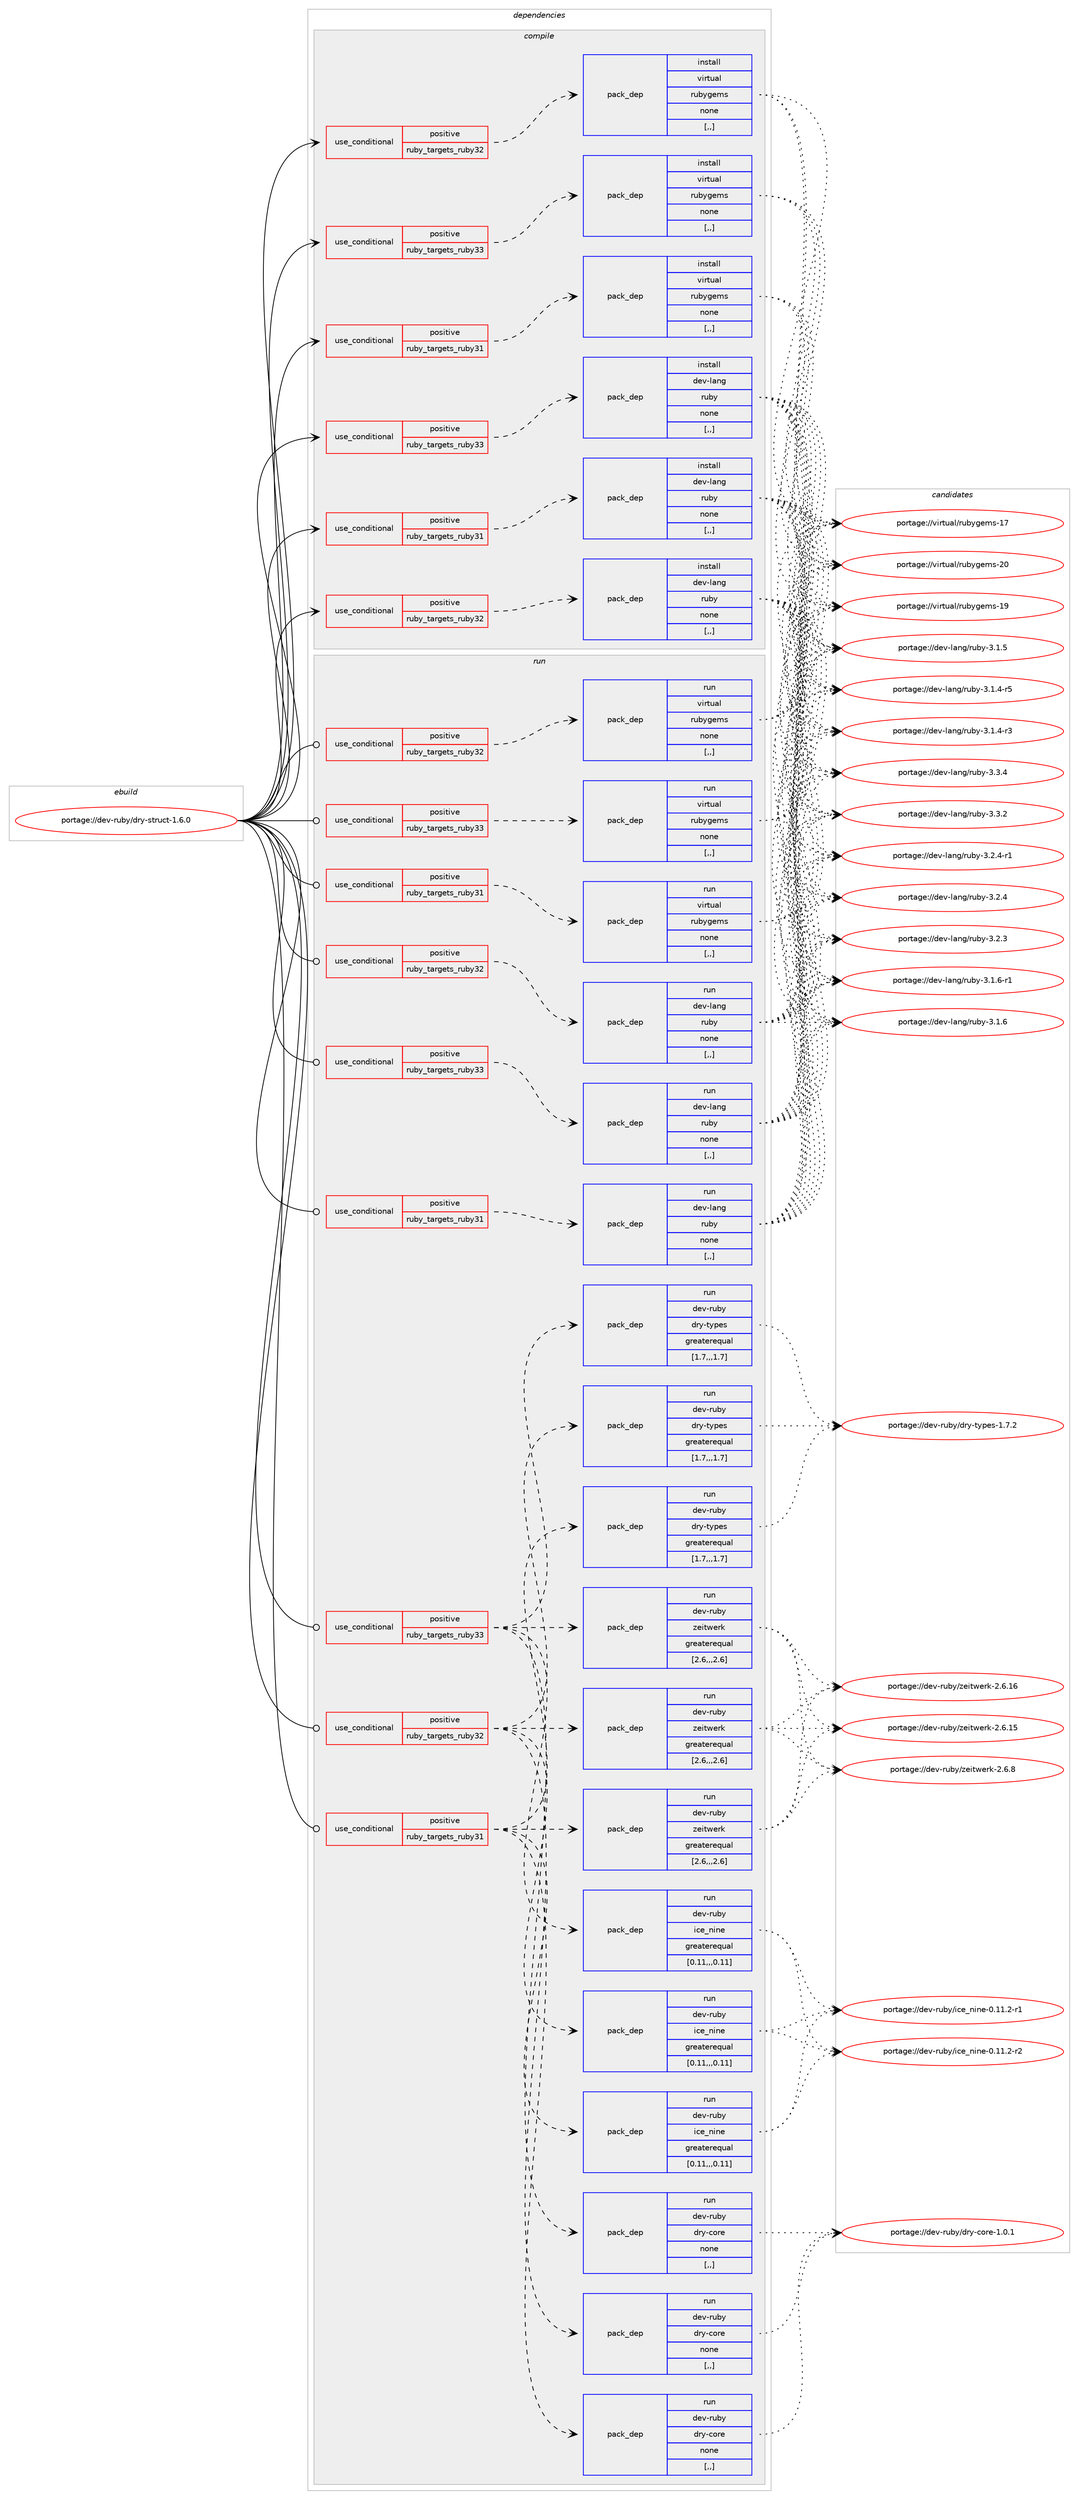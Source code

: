 digraph prolog {

# *************
# Graph options
# *************

newrank=true;
concentrate=true;
compound=true;
graph [rankdir=LR,fontname=Helvetica,fontsize=10,ranksep=1.5];#, ranksep=2.5, nodesep=0.2];
edge  [arrowhead=vee];
node  [fontname=Helvetica,fontsize=10];

# **********
# The ebuild
# **********

subgraph cluster_leftcol {
color=gray;
label=<<i>ebuild</i>>;
id [label="portage://dev-ruby/dry-struct-1.6.0", color=red, width=4, href="../dev-ruby/dry-struct-1.6.0.svg"];
}

# ****************
# The dependencies
# ****************

subgraph cluster_midcol {
color=gray;
label=<<i>dependencies</i>>;
subgraph cluster_compile {
fillcolor="#eeeeee";
style=filled;
label=<<i>compile</i>>;
subgraph cond47237 {
dependency182742 [label=<<TABLE BORDER="0" CELLBORDER="1" CELLSPACING="0" CELLPADDING="4"><TR><TD ROWSPAN="3" CELLPADDING="10">use_conditional</TD></TR><TR><TD>positive</TD></TR><TR><TD>ruby_targets_ruby31</TD></TR></TABLE>>, shape=none, color=red];
subgraph pack134204 {
dependency182743 [label=<<TABLE BORDER="0" CELLBORDER="1" CELLSPACING="0" CELLPADDING="4" WIDTH="220"><TR><TD ROWSPAN="6" CELLPADDING="30">pack_dep</TD></TR><TR><TD WIDTH="110">install</TD></TR><TR><TD>dev-lang</TD></TR><TR><TD>ruby</TD></TR><TR><TD>none</TD></TR><TR><TD>[,,]</TD></TR></TABLE>>, shape=none, color=blue];
}
dependency182742:e -> dependency182743:w [weight=20,style="dashed",arrowhead="vee"];
}
id:e -> dependency182742:w [weight=20,style="solid",arrowhead="vee"];
subgraph cond47238 {
dependency182744 [label=<<TABLE BORDER="0" CELLBORDER="1" CELLSPACING="0" CELLPADDING="4"><TR><TD ROWSPAN="3" CELLPADDING="10">use_conditional</TD></TR><TR><TD>positive</TD></TR><TR><TD>ruby_targets_ruby31</TD></TR></TABLE>>, shape=none, color=red];
subgraph pack134205 {
dependency182745 [label=<<TABLE BORDER="0" CELLBORDER="1" CELLSPACING="0" CELLPADDING="4" WIDTH="220"><TR><TD ROWSPAN="6" CELLPADDING="30">pack_dep</TD></TR><TR><TD WIDTH="110">install</TD></TR><TR><TD>virtual</TD></TR><TR><TD>rubygems</TD></TR><TR><TD>none</TD></TR><TR><TD>[,,]</TD></TR></TABLE>>, shape=none, color=blue];
}
dependency182744:e -> dependency182745:w [weight=20,style="dashed",arrowhead="vee"];
}
id:e -> dependency182744:w [weight=20,style="solid",arrowhead="vee"];
subgraph cond47239 {
dependency182746 [label=<<TABLE BORDER="0" CELLBORDER="1" CELLSPACING="0" CELLPADDING="4"><TR><TD ROWSPAN="3" CELLPADDING="10">use_conditional</TD></TR><TR><TD>positive</TD></TR><TR><TD>ruby_targets_ruby32</TD></TR></TABLE>>, shape=none, color=red];
subgraph pack134206 {
dependency182747 [label=<<TABLE BORDER="0" CELLBORDER="1" CELLSPACING="0" CELLPADDING="4" WIDTH="220"><TR><TD ROWSPAN="6" CELLPADDING="30">pack_dep</TD></TR><TR><TD WIDTH="110">install</TD></TR><TR><TD>dev-lang</TD></TR><TR><TD>ruby</TD></TR><TR><TD>none</TD></TR><TR><TD>[,,]</TD></TR></TABLE>>, shape=none, color=blue];
}
dependency182746:e -> dependency182747:w [weight=20,style="dashed",arrowhead="vee"];
}
id:e -> dependency182746:w [weight=20,style="solid",arrowhead="vee"];
subgraph cond47240 {
dependency182748 [label=<<TABLE BORDER="0" CELLBORDER="1" CELLSPACING="0" CELLPADDING="4"><TR><TD ROWSPAN="3" CELLPADDING="10">use_conditional</TD></TR><TR><TD>positive</TD></TR><TR><TD>ruby_targets_ruby32</TD></TR></TABLE>>, shape=none, color=red];
subgraph pack134207 {
dependency182749 [label=<<TABLE BORDER="0" CELLBORDER="1" CELLSPACING="0" CELLPADDING="4" WIDTH="220"><TR><TD ROWSPAN="6" CELLPADDING="30">pack_dep</TD></TR><TR><TD WIDTH="110">install</TD></TR><TR><TD>virtual</TD></TR><TR><TD>rubygems</TD></TR><TR><TD>none</TD></TR><TR><TD>[,,]</TD></TR></TABLE>>, shape=none, color=blue];
}
dependency182748:e -> dependency182749:w [weight=20,style="dashed",arrowhead="vee"];
}
id:e -> dependency182748:w [weight=20,style="solid",arrowhead="vee"];
subgraph cond47241 {
dependency182750 [label=<<TABLE BORDER="0" CELLBORDER="1" CELLSPACING="0" CELLPADDING="4"><TR><TD ROWSPAN="3" CELLPADDING="10">use_conditional</TD></TR><TR><TD>positive</TD></TR><TR><TD>ruby_targets_ruby33</TD></TR></TABLE>>, shape=none, color=red];
subgraph pack134208 {
dependency182751 [label=<<TABLE BORDER="0" CELLBORDER="1" CELLSPACING="0" CELLPADDING="4" WIDTH="220"><TR><TD ROWSPAN="6" CELLPADDING="30">pack_dep</TD></TR><TR><TD WIDTH="110">install</TD></TR><TR><TD>dev-lang</TD></TR><TR><TD>ruby</TD></TR><TR><TD>none</TD></TR><TR><TD>[,,]</TD></TR></TABLE>>, shape=none, color=blue];
}
dependency182750:e -> dependency182751:w [weight=20,style="dashed",arrowhead="vee"];
}
id:e -> dependency182750:w [weight=20,style="solid",arrowhead="vee"];
subgraph cond47242 {
dependency182752 [label=<<TABLE BORDER="0" CELLBORDER="1" CELLSPACING="0" CELLPADDING="4"><TR><TD ROWSPAN="3" CELLPADDING="10">use_conditional</TD></TR><TR><TD>positive</TD></TR><TR><TD>ruby_targets_ruby33</TD></TR></TABLE>>, shape=none, color=red];
subgraph pack134209 {
dependency182753 [label=<<TABLE BORDER="0" CELLBORDER="1" CELLSPACING="0" CELLPADDING="4" WIDTH="220"><TR><TD ROWSPAN="6" CELLPADDING="30">pack_dep</TD></TR><TR><TD WIDTH="110">install</TD></TR><TR><TD>virtual</TD></TR><TR><TD>rubygems</TD></TR><TR><TD>none</TD></TR><TR><TD>[,,]</TD></TR></TABLE>>, shape=none, color=blue];
}
dependency182752:e -> dependency182753:w [weight=20,style="dashed",arrowhead="vee"];
}
id:e -> dependency182752:w [weight=20,style="solid",arrowhead="vee"];
}
subgraph cluster_compileandrun {
fillcolor="#eeeeee";
style=filled;
label=<<i>compile and run</i>>;
}
subgraph cluster_run {
fillcolor="#eeeeee";
style=filled;
label=<<i>run</i>>;
subgraph cond47243 {
dependency182754 [label=<<TABLE BORDER="0" CELLBORDER="1" CELLSPACING="0" CELLPADDING="4"><TR><TD ROWSPAN="3" CELLPADDING="10">use_conditional</TD></TR><TR><TD>positive</TD></TR><TR><TD>ruby_targets_ruby31</TD></TR></TABLE>>, shape=none, color=red];
subgraph pack134210 {
dependency182755 [label=<<TABLE BORDER="0" CELLBORDER="1" CELLSPACING="0" CELLPADDING="4" WIDTH="220"><TR><TD ROWSPAN="6" CELLPADDING="30">pack_dep</TD></TR><TR><TD WIDTH="110">run</TD></TR><TR><TD>dev-lang</TD></TR><TR><TD>ruby</TD></TR><TR><TD>none</TD></TR><TR><TD>[,,]</TD></TR></TABLE>>, shape=none, color=blue];
}
dependency182754:e -> dependency182755:w [weight=20,style="dashed",arrowhead="vee"];
}
id:e -> dependency182754:w [weight=20,style="solid",arrowhead="odot"];
subgraph cond47244 {
dependency182756 [label=<<TABLE BORDER="0" CELLBORDER="1" CELLSPACING="0" CELLPADDING="4"><TR><TD ROWSPAN="3" CELLPADDING="10">use_conditional</TD></TR><TR><TD>positive</TD></TR><TR><TD>ruby_targets_ruby31</TD></TR></TABLE>>, shape=none, color=red];
subgraph pack134211 {
dependency182757 [label=<<TABLE BORDER="0" CELLBORDER="1" CELLSPACING="0" CELLPADDING="4" WIDTH="220"><TR><TD ROWSPAN="6" CELLPADDING="30">pack_dep</TD></TR><TR><TD WIDTH="110">run</TD></TR><TR><TD>dev-ruby</TD></TR><TR><TD>dry-core</TD></TR><TR><TD>none</TD></TR><TR><TD>[,,]</TD></TR></TABLE>>, shape=none, color=blue];
}
dependency182756:e -> dependency182757:w [weight=20,style="dashed",arrowhead="vee"];
subgraph pack134212 {
dependency182758 [label=<<TABLE BORDER="0" CELLBORDER="1" CELLSPACING="0" CELLPADDING="4" WIDTH="220"><TR><TD ROWSPAN="6" CELLPADDING="30">pack_dep</TD></TR><TR><TD WIDTH="110">run</TD></TR><TR><TD>dev-ruby</TD></TR><TR><TD>dry-types</TD></TR><TR><TD>greaterequal</TD></TR><TR><TD>[1.7,,,1.7]</TD></TR></TABLE>>, shape=none, color=blue];
}
dependency182756:e -> dependency182758:w [weight=20,style="dashed",arrowhead="vee"];
subgraph pack134213 {
dependency182759 [label=<<TABLE BORDER="0" CELLBORDER="1" CELLSPACING="0" CELLPADDING="4" WIDTH="220"><TR><TD ROWSPAN="6" CELLPADDING="30">pack_dep</TD></TR><TR><TD WIDTH="110">run</TD></TR><TR><TD>dev-ruby</TD></TR><TR><TD>ice_nine</TD></TR><TR><TD>greaterequal</TD></TR><TR><TD>[0.11,,,0.11]</TD></TR></TABLE>>, shape=none, color=blue];
}
dependency182756:e -> dependency182759:w [weight=20,style="dashed",arrowhead="vee"];
subgraph pack134214 {
dependency182760 [label=<<TABLE BORDER="0" CELLBORDER="1" CELLSPACING="0" CELLPADDING="4" WIDTH="220"><TR><TD ROWSPAN="6" CELLPADDING="30">pack_dep</TD></TR><TR><TD WIDTH="110">run</TD></TR><TR><TD>dev-ruby</TD></TR><TR><TD>zeitwerk</TD></TR><TR><TD>greaterequal</TD></TR><TR><TD>[2.6,,,2.6]</TD></TR></TABLE>>, shape=none, color=blue];
}
dependency182756:e -> dependency182760:w [weight=20,style="dashed",arrowhead="vee"];
}
id:e -> dependency182756:w [weight=20,style="solid",arrowhead="odot"];
subgraph cond47245 {
dependency182761 [label=<<TABLE BORDER="0" CELLBORDER="1" CELLSPACING="0" CELLPADDING="4"><TR><TD ROWSPAN="3" CELLPADDING="10">use_conditional</TD></TR><TR><TD>positive</TD></TR><TR><TD>ruby_targets_ruby31</TD></TR></TABLE>>, shape=none, color=red];
subgraph pack134215 {
dependency182762 [label=<<TABLE BORDER="0" CELLBORDER="1" CELLSPACING="0" CELLPADDING="4" WIDTH="220"><TR><TD ROWSPAN="6" CELLPADDING="30">pack_dep</TD></TR><TR><TD WIDTH="110">run</TD></TR><TR><TD>virtual</TD></TR><TR><TD>rubygems</TD></TR><TR><TD>none</TD></TR><TR><TD>[,,]</TD></TR></TABLE>>, shape=none, color=blue];
}
dependency182761:e -> dependency182762:w [weight=20,style="dashed",arrowhead="vee"];
}
id:e -> dependency182761:w [weight=20,style="solid",arrowhead="odot"];
subgraph cond47246 {
dependency182763 [label=<<TABLE BORDER="0" CELLBORDER="1" CELLSPACING="0" CELLPADDING="4"><TR><TD ROWSPAN="3" CELLPADDING="10">use_conditional</TD></TR><TR><TD>positive</TD></TR><TR><TD>ruby_targets_ruby32</TD></TR></TABLE>>, shape=none, color=red];
subgraph pack134216 {
dependency182764 [label=<<TABLE BORDER="0" CELLBORDER="1" CELLSPACING="0" CELLPADDING="4" WIDTH="220"><TR><TD ROWSPAN="6" CELLPADDING="30">pack_dep</TD></TR><TR><TD WIDTH="110">run</TD></TR><TR><TD>dev-lang</TD></TR><TR><TD>ruby</TD></TR><TR><TD>none</TD></TR><TR><TD>[,,]</TD></TR></TABLE>>, shape=none, color=blue];
}
dependency182763:e -> dependency182764:w [weight=20,style="dashed",arrowhead="vee"];
}
id:e -> dependency182763:w [weight=20,style="solid",arrowhead="odot"];
subgraph cond47247 {
dependency182765 [label=<<TABLE BORDER="0" CELLBORDER="1" CELLSPACING="0" CELLPADDING="4"><TR><TD ROWSPAN="3" CELLPADDING="10">use_conditional</TD></TR><TR><TD>positive</TD></TR><TR><TD>ruby_targets_ruby32</TD></TR></TABLE>>, shape=none, color=red];
subgraph pack134217 {
dependency182766 [label=<<TABLE BORDER="0" CELLBORDER="1" CELLSPACING="0" CELLPADDING="4" WIDTH="220"><TR><TD ROWSPAN="6" CELLPADDING="30">pack_dep</TD></TR><TR><TD WIDTH="110">run</TD></TR><TR><TD>dev-ruby</TD></TR><TR><TD>dry-core</TD></TR><TR><TD>none</TD></TR><TR><TD>[,,]</TD></TR></TABLE>>, shape=none, color=blue];
}
dependency182765:e -> dependency182766:w [weight=20,style="dashed",arrowhead="vee"];
subgraph pack134218 {
dependency182767 [label=<<TABLE BORDER="0" CELLBORDER="1" CELLSPACING="0" CELLPADDING="4" WIDTH="220"><TR><TD ROWSPAN="6" CELLPADDING="30">pack_dep</TD></TR><TR><TD WIDTH="110">run</TD></TR><TR><TD>dev-ruby</TD></TR><TR><TD>dry-types</TD></TR><TR><TD>greaterequal</TD></TR><TR><TD>[1.7,,,1.7]</TD></TR></TABLE>>, shape=none, color=blue];
}
dependency182765:e -> dependency182767:w [weight=20,style="dashed",arrowhead="vee"];
subgraph pack134219 {
dependency182768 [label=<<TABLE BORDER="0" CELLBORDER="1" CELLSPACING="0" CELLPADDING="4" WIDTH="220"><TR><TD ROWSPAN="6" CELLPADDING="30">pack_dep</TD></TR><TR><TD WIDTH="110">run</TD></TR><TR><TD>dev-ruby</TD></TR><TR><TD>ice_nine</TD></TR><TR><TD>greaterequal</TD></TR><TR><TD>[0.11,,,0.11]</TD></TR></TABLE>>, shape=none, color=blue];
}
dependency182765:e -> dependency182768:w [weight=20,style="dashed",arrowhead="vee"];
subgraph pack134220 {
dependency182769 [label=<<TABLE BORDER="0" CELLBORDER="1" CELLSPACING="0" CELLPADDING="4" WIDTH="220"><TR><TD ROWSPAN="6" CELLPADDING="30">pack_dep</TD></TR><TR><TD WIDTH="110">run</TD></TR><TR><TD>dev-ruby</TD></TR><TR><TD>zeitwerk</TD></TR><TR><TD>greaterequal</TD></TR><TR><TD>[2.6,,,2.6]</TD></TR></TABLE>>, shape=none, color=blue];
}
dependency182765:e -> dependency182769:w [weight=20,style="dashed",arrowhead="vee"];
}
id:e -> dependency182765:w [weight=20,style="solid",arrowhead="odot"];
subgraph cond47248 {
dependency182770 [label=<<TABLE BORDER="0" CELLBORDER="1" CELLSPACING="0" CELLPADDING="4"><TR><TD ROWSPAN="3" CELLPADDING="10">use_conditional</TD></TR><TR><TD>positive</TD></TR><TR><TD>ruby_targets_ruby32</TD></TR></TABLE>>, shape=none, color=red];
subgraph pack134221 {
dependency182771 [label=<<TABLE BORDER="0" CELLBORDER="1" CELLSPACING="0" CELLPADDING="4" WIDTH="220"><TR><TD ROWSPAN="6" CELLPADDING="30">pack_dep</TD></TR><TR><TD WIDTH="110">run</TD></TR><TR><TD>virtual</TD></TR><TR><TD>rubygems</TD></TR><TR><TD>none</TD></TR><TR><TD>[,,]</TD></TR></TABLE>>, shape=none, color=blue];
}
dependency182770:e -> dependency182771:w [weight=20,style="dashed",arrowhead="vee"];
}
id:e -> dependency182770:w [weight=20,style="solid",arrowhead="odot"];
subgraph cond47249 {
dependency182772 [label=<<TABLE BORDER="0" CELLBORDER="1" CELLSPACING="0" CELLPADDING="4"><TR><TD ROWSPAN="3" CELLPADDING="10">use_conditional</TD></TR><TR><TD>positive</TD></TR><TR><TD>ruby_targets_ruby33</TD></TR></TABLE>>, shape=none, color=red];
subgraph pack134222 {
dependency182773 [label=<<TABLE BORDER="0" CELLBORDER="1" CELLSPACING="0" CELLPADDING="4" WIDTH="220"><TR><TD ROWSPAN="6" CELLPADDING="30">pack_dep</TD></TR><TR><TD WIDTH="110">run</TD></TR><TR><TD>dev-lang</TD></TR><TR><TD>ruby</TD></TR><TR><TD>none</TD></TR><TR><TD>[,,]</TD></TR></TABLE>>, shape=none, color=blue];
}
dependency182772:e -> dependency182773:w [weight=20,style="dashed",arrowhead="vee"];
}
id:e -> dependency182772:w [weight=20,style="solid",arrowhead="odot"];
subgraph cond47250 {
dependency182774 [label=<<TABLE BORDER="0" CELLBORDER="1" CELLSPACING="0" CELLPADDING="4"><TR><TD ROWSPAN="3" CELLPADDING="10">use_conditional</TD></TR><TR><TD>positive</TD></TR><TR><TD>ruby_targets_ruby33</TD></TR></TABLE>>, shape=none, color=red];
subgraph pack134223 {
dependency182775 [label=<<TABLE BORDER="0" CELLBORDER="1" CELLSPACING="0" CELLPADDING="4" WIDTH="220"><TR><TD ROWSPAN="6" CELLPADDING="30">pack_dep</TD></TR><TR><TD WIDTH="110">run</TD></TR><TR><TD>dev-ruby</TD></TR><TR><TD>dry-core</TD></TR><TR><TD>none</TD></TR><TR><TD>[,,]</TD></TR></TABLE>>, shape=none, color=blue];
}
dependency182774:e -> dependency182775:w [weight=20,style="dashed",arrowhead="vee"];
subgraph pack134224 {
dependency182776 [label=<<TABLE BORDER="0" CELLBORDER="1" CELLSPACING="0" CELLPADDING="4" WIDTH="220"><TR><TD ROWSPAN="6" CELLPADDING="30">pack_dep</TD></TR><TR><TD WIDTH="110">run</TD></TR><TR><TD>dev-ruby</TD></TR><TR><TD>dry-types</TD></TR><TR><TD>greaterequal</TD></TR><TR><TD>[1.7,,,1.7]</TD></TR></TABLE>>, shape=none, color=blue];
}
dependency182774:e -> dependency182776:w [weight=20,style="dashed",arrowhead="vee"];
subgraph pack134225 {
dependency182777 [label=<<TABLE BORDER="0" CELLBORDER="1" CELLSPACING="0" CELLPADDING="4" WIDTH="220"><TR><TD ROWSPAN="6" CELLPADDING="30">pack_dep</TD></TR><TR><TD WIDTH="110">run</TD></TR><TR><TD>dev-ruby</TD></TR><TR><TD>ice_nine</TD></TR><TR><TD>greaterequal</TD></TR><TR><TD>[0.11,,,0.11]</TD></TR></TABLE>>, shape=none, color=blue];
}
dependency182774:e -> dependency182777:w [weight=20,style="dashed",arrowhead="vee"];
subgraph pack134226 {
dependency182778 [label=<<TABLE BORDER="0" CELLBORDER="1" CELLSPACING="0" CELLPADDING="4" WIDTH="220"><TR><TD ROWSPAN="6" CELLPADDING="30">pack_dep</TD></TR><TR><TD WIDTH="110">run</TD></TR><TR><TD>dev-ruby</TD></TR><TR><TD>zeitwerk</TD></TR><TR><TD>greaterequal</TD></TR><TR><TD>[2.6,,,2.6]</TD></TR></TABLE>>, shape=none, color=blue];
}
dependency182774:e -> dependency182778:w [weight=20,style="dashed",arrowhead="vee"];
}
id:e -> dependency182774:w [weight=20,style="solid",arrowhead="odot"];
subgraph cond47251 {
dependency182779 [label=<<TABLE BORDER="0" CELLBORDER="1" CELLSPACING="0" CELLPADDING="4"><TR><TD ROWSPAN="3" CELLPADDING="10">use_conditional</TD></TR><TR><TD>positive</TD></TR><TR><TD>ruby_targets_ruby33</TD></TR></TABLE>>, shape=none, color=red];
subgraph pack134227 {
dependency182780 [label=<<TABLE BORDER="0" CELLBORDER="1" CELLSPACING="0" CELLPADDING="4" WIDTH="220"><TR><TD ROWSPAN="6" CELLPADDING="30">pack_dep</TD></TR><TR><TD WIDTH="110">run</TD></TR><TR><TD>virtual</TD></TR><TR><TD>rubygems</TD></TR><TR><TD>none</TD></TR><TR><TD>[,,]</TD></TR></TABLE>>, shape=none, color=blue];
}
dependency182779:e -> dependency182780:w [weight=20,style="dashed",arrowhead="vee"];
}
id:e -> dependency182779:w [weight=20,style="solid",arrowhead="odot"];
}
}

# **************
# The candidates
# **************

subgraph cluster_choices {
rank=same;
color=gray;
label=<<i>candidates</i>>;

subgraph choice134204 {
color=black;
nodesep=1;
choice10010111845108971101034711411798121455146514652 [label="portage://dev-lang/ruby-3.3.4", color=red, width=4,href="../dev-lang/ruby-3.3.4.svg"];
choice10010111845108971101034711411798121455146514650 [label="portage://dev-lang/ruby-3.3.2", color=red, width=4,href="../dev-lang/ruby-3.3.2.svg"];
choice100101118451089711010347114117981214551465046524511449 [label="portage://dev-lang/ruby-3.2.4-r1", color=red, width=4,href="../dev-lang/ruby-3.2.4-r1.svg"];
choice10010111845108971101034711411798121455146504652 [label="portage://dev-lang/ruby-3.2.4", color=red, width=4,href="../dev-lang/ruby-3.2.4.svg"];
choice10010111845108971101034711411798121455146504651 [label="portage://dev-lang/ruby-3.2.3", color=red, width=4,href="../dev-lang/ruby-3.2.3.svg"];
choice100101118451089711010347114117981214551464946544511449 [label="portage://dev-lang/ruby-3.1.6-r1", color=red, width=4,href="../dev-lang/ruby-3.1.6-r1.svg"];
choice10010111845108971101034711411798121455146494654 [label="portage://dev-lang/ruby-3.1.6", color=red, width=4,href="../dev-lang/ruby-3.1.6.svg"];
choice10010111845108971101034711411798121455146494653 [label="portage://dev-lang/ruby-3.1.5", color=red, width=4,href="../dev-lang/ruby-3.1.5.svg"];
choice100101118451089711010347114117981214551464946524511453 [label="portage://dev-lang/ruby-3.1.4-r5", color=red, width=4,href="../dev-lang/ruby-3.1.4-r5.svg"];
choice100101118451089711010347114117981214551464946524511451 [label="portage://dev-lang/ruby-3.1.4-r3", color=red, width=4,href="../dev-lang/ruby-3.1.4-r3.svg"];
dependency182743:e -> choice10010111845108971101034711411798121455146514652:w [style=dotted,weight="100"];
dependency182743:e -> choice10010111845108971101034711411798121455146514650:w [style=dotted,weight="100"];
dependency182743:e -> choice100101118451089711010347114117981214551465046524511449:w [style=dotted,weight="100"];
dependency182743:e -> choice10010111845108971101034711411798121455146504652:w [style=dotted,weight="100"];
dependency182743:e -> choice10010111845108971101034711411798121455146504651:w [style=dotted,weight="100"];
dependency182743:e -> choice100101118451089711010347114117981214551464946544511449:w [style=dotted,weight="100"];
dependency182743:e -> choice10010111845108971101034711411798121455146494654:w [style=dotted,weight="100"];
dependency182743:e -> choice10010111845108971101034711411798121455146494653:w [style=dotted,weight="100"];
dependency182743:e -> choice100101118451089711010347114117981214551464946524511453:w [style=dotted,weight="100"];
dependency182743:e -> choice100101118451089711010347114117981214551464946524511451:w [style=dotted,weight="100"];
}
subgraph choice134205 {
color=black;
nodesep=1;
choice118105114116117971084711411798121103101109115455048 [label="portage://virtual/rubygems-20", color=red, width=4,href="../virtual/rubygems-20.svg"];
choice118105114116117971084711411798121103101109115454957 [label="portage://virtual/rubygems-19", color=red, width=4,href="../virtual/rubygems-19.svg"];
choice118105114116117971084711411798121103101109115454955 [label="portage://virtual/rubygems-17", color=red, width=4,href="../virtual/rubygems-17.svg"];
dependency182745:e -> choice118105114116117971084711411798121103101109115455048:w [style=dotted,weight="100"];
dependency182745:e -> choice118105114116117971084711411798121103101109115454957:w [style=dotted,weight="100"];
dependency182745:e -> choice118105114116117971084711411798121103101109115454955:w [style=dotted,weight="100"];
}
subgraph choice134206 {
color=black;
nodesep=1;
choice10010111845108971101034711411798121455146514652 [label="portage://dev-lang/ruby-3.3.4", color=red, width=4,href="../dev-lang/ruby-3.3.4.svg"];
choice10010111845108971101034711411798121455146514650 [label="portage://dev-lang/ruby-3.3.2", color=red, width=4,href="../dev-lang/ruby-3.3.2.svg"];
choice100101118451089711010347114117981214551465046524511449 [label="portage://dev-lang/ruby-3.2.4-r1", color=red, width=4,href="../dev-lang/ruby-3.2.4-r1.svg"];
choice10010111845108971101034711411798121455146504652 [label="portage://dev-lang/ruby-3.2.4", color=red, width=4,href="../dev-lang/ruby-3.2.4.svg"];
choice10010111845108971101034711411798121455146504651 [label="portage://dev-lang/ruby-3.2.3", color=red, width=4,href="../dev-lang/ruby-3.2.3.svg"];
choice100101118451089711010347114117981214551464946544511449 [label="portage://dev-lang/ruby-3.1.6-r1", color=red, width=4,href="../dev-lang/ruby-3.1.6-r1.svg"];
choice10010111845108971101034711411798121455146494654 [label="portage://dev-lang/ruby-3.1.6", color=red, width=4,href="../dev-lang/ruby-3.1.6.svg"];
choice10010111845108971101034711411798121455146494653 [label="portage://dev-lang/ruby-3.1.5", color=red, width=4,href="../dev-lang/ruby-3.1.5.svg"];
choice100101118451089711010347114117981214551464946524511453 [label="portage://dev-lang/ruby-3.1.4-r5", color=red, width=4,href="../dev-lang/ruby-3.1.4-r5.svg"];
choice100101118451089711010347114117981214551464946524511451 [label="portage://dev-lang/ruby-3.1.4-r3", color=red, width=4,href="../dev-lang/ruby-3.1.4-r3.svg"];
dependency182747:e -> choice10010111845108971101034711411798121455146514652:w [style=dotted,weight="100"];
dependency182747:e -> choice10010111845108971101034711411798121455146514650:w [style=dotted,weight="100"];
dependency182747:e -> choice100101118451089711010347114117981214551465046524511449:w [style=dotted,weight="100"];
dependency182747:e -> choice10010111845108971101034711411798121455146504652:w [style=dotted,weight="100"];
dependency182747:e -> choice10010111845108971101034711411798121455146504651:w [style=dotted,weight="100"];
dependency182747:e -> choice100101118451089711010347114117981214551464946544511449:w [style=dotted,weight="100"];
dependency182747:e -> choice10010111845108971101034711411798121455146494654:w [style=dotted,weight="100"];
dependency182747:e -> choice10010111845108971101034711411798121455146494653:w [style=dotted,weight="100"];
dependency182747:e -> choice100101118451089711010347114117981214551464946524511453:w [style=dotted,weight="100"];
dependency182747:e -> choice100101118451089711010347114117981214551464946524511451:w [style=dotted,weight="100"];
}
subgraph choice134207 {
color=black;
nodesep=1;
choice118105114116117971084711411798121103101109115455048 [label="portage://virtual/rubygems-20", color=red, width=4,href="../virtual/rubygems-20.svg"];
choice118105114116117971084711411798121103101109115454957 [label="portage://virtual/rubygems-19", color=red, width=4,href="../virtual/rubygems-19.svg"];
choice118105114116117971084711411798121103101109115454955 [label="portage://virtual/rubygems-17", color=red, width=4,href="../virtual/rubygems-17.svg"];
dependency182749:e -> choice118105114116117971084711411798121103101109115455048:w [style=dotted,weight="100"];
dependency182749:e -> choice118105114116117971084711411798121103101109115454957:w [style=dotted,weight="100"];
dependency182749:e -> choice118105114116117971084711411798121103101109115454955:w [style=dotted,weight="100"];
}
subgraph choice134208 {
color=black;
nodesep=1;
choice10010111845108971101034711411798121455146514652 [label="portage://dev-lang/ruby-3.3.4", color=red, width=4,href="../dev-lang/ruby-3.3.4.svg"];
choice10010111845108971101034711411798121455146514650 [label="portage://dev-lang/ruby-3.3.2", color=red, width=4,href="../dev-lang/ruby-3.3.2.svg"];
choice100101118451089711010347114117981214551465046524511449 [label="portage://dev-lang/ruby-3.2.4-r1", color=red, width=4,href="../dev-lang/ruby-3.2.4-r1.svg"];
choice10010111845108971101034711411798121455146504652 [label="portage://dev-lang/ruby-3.2.4", color=red, width=4,href="../dev-lang/ruby-3.2.4.svg"];
choice10010111845108971101034711411798121455146504651 [label="portage://dev-lang/ruby-3.2.3", color=red, width=4,href="../dev-lang/ruby-3.2.3.svg"];
choice100101118451089711010347114117981214551464946544511449 [label="portage://dev-lang/ruby-3.1.6-r1", color=red, width=4,href="../dev-lang/ruby-3.1.6-r1.svg"];
choice10010111845108971101034711411798121455146494654 [label="portage://dev-lang/ruby-3.1.6", color=red, width=4,href="../dev-lang/ruby-3.1.6.svg"];
choice10010111845108971101034711411798121455146494653 [label="portage://dev-lang/ruby-3.1.5", color=red, width=4,href="../dev-lang/ruby-3.1.5.svg"];
choice100101118451089711010347114117981214551464946524511453 [label="portage://dev-lang/ruby-3.1.4-r5", color=red, width=4,href="../dev-lang/ruby-3.1.4-r5.svg"];
choice100101118451089711010347114117981214551464946524511451 [label="portage://dev-lang/ruby-3.1.4-r3", color=red, width=4,href="../dev-lang/ruby-3.1.4-r3.svg"];
dependency182751:e -> choice10010111845108971101034711411798121455146514652:w [style=dotted,weight="100"];
dependency182751:e -> choice10010111845108971101034711411798121455146514650:w [style=dotted,weight="100"];
dependency182751:e -> choice100101118451089711010347114117981214551465046524511449:w [style=dotted,weight="100"];
dependency182751:e -> choice10010111845108971101034711411798121455146504652:w [style=dotted,weight="100"];
dependency182751:e -> choice10010111845108971101034711411798121455146504651:w [style=dotted,weight="100"];
dependency182751:e -> choice100101118451089711010347114117981214551464946544511449:w [style=dotted,weight="100"];
dependency182751:e -> choice10010111845108971101034711411798121455146494654:w [style=dotted,weight="100"];
dependency182751:e -> choice10010111845108971101034711411798121455146494653:w [style=dotted,weight="100"];
dependency182751:e -> choice100101118451089711010347114117981214551464946524511453:w [style=dotted,weight="100"];
dependency182751:e -> choice100101118451089711010347114117981214551464946524511451:w [style=dotted,weight="100"];
}
subgraph choice134209 {
color=black;
nodesep=1;
choice118105114116117971084711411798121103101109115455048 [label="portage://virtual/rubygems-20", color=red, width=4,href="../virtual/rubygems-20.svg"];
choice118105114116117971084711411798121103101109115454957 [label="portage://virtual/rubygems-19", color=red, width=4,href="../virtual/rubygems-19.svg"];
choice118105114116117971084711411798121103101109115454955 [label="portage://virtual/rubygems-17", color=red, width=4,href="../virtual/rubygems-17.svg"];
dependency182753:e -> choice118105114116117971084711411798121103101109115455048:w [style=dotted,weight="100"];
dependency182753:e -> choice118105114116117971084711411798121103101109115454957:w [style=dotted,weight="100"];
dependency182753:e -> choice118105114116117971084711411798121103101109115454955:w [style=dotted,weight="100"];
}
subgraph choice134210 {
color=black;
nodesep=1;
choice10010111845108971101034711411798121455146514652 [label="portage://dev-lang/ruby-3.3.4", color=red, width=4,href="../dev-lang/ruby-3.3.4.svg"];
choice10010111845108971101034711411798121455146514650 [label="portage://dev-lang/ruby-3.3.2", color=red, width=4,href="../dev-lang/ruby-3.3.2.svg"];
choice100101118451089711010347114117981214551465046524511449 [label="portage://dev-lang/ruby-3.2.4-r1", color=red, width=4,href="../dev-lang/ruby-3.2.4-r1.svg"];
choice10010111845108971101034711411798121455146504652 [label="portage://dev-lang/ruby-3.2.4", color=red, width=4,href="../dev-lang/ruby-3.2.4.svg"];
choice10010111845108971101034711411798121455146504651 [label="portage://dev-lang/ruby-3.2.3", color=red, width=4,href="../dev-lang/ruby-3.2.3.svg"];
choice100101118451089711010347114117981214551464946544511449 [label="portage://dev-lang/ruby-3.1.6-r1", color=red, width=4,href="../dev-lang/ruby-3.1.6-r1.svg"];
choice10010111845108971101034711411798121455146494654 [label="portage://dev-lang/ruby-3.1.6", color=red, width=4,href="../dev-lang/ruby-3.1.6.svg"];
choice10010111845108971101034711411798121455146494653 [label="portage://dev-lang/ruby-3.1.5", color=red, width=4,href="../dev-lang/ruby-3.1.5.svg"];
choice100101118451089711010347114117981214551464946524511453 [label="portage://dev-lang/ruby-3.1.4-r5", color=red, width=4,href="../dev-lang/ruby-3.1.4-r5.svg"];
choice100101118451089711010347114117981214551464946524511451 [label="portage://dev-lang/ruby-3.1.4-r3", color=red, width=4,href="../dev-lang/ruby-3.1.4-r3.svg"];
dependency182755:e -> choice10010111845108971101034711411798121455146514652:w [style=dotted,weight="100"];
dependency182755:e -> choice10010111845108971101034711411798121455146514650:w [style=dotted,weight="100"];
dependency182755:e -> choice100101118451089711010347114117981214551465046524511449:w [style=dotted,weight="100"];
dependency182755:e -> choice10010111845108971101034711411798121455146504652:w [style=dotted,weight="100"];
dependency182755:e -> choice10010111845108971101034711411798121455146504651:w [style=dotted,weight="100"];
dependency182755:e -> choice100101118451089711010347114117981214551464946544511449:w [style=dotted,weight="100"];
dependency182755:e -> choice10010111845108971101034711411798121455146494654:w [style=dotted,weight="100"];
dependency182755:e -> choice10010111845108971101034711411798121455146494653:w [style=dotted,weight="100"];
dependency182755:e -> choice100101118451089711010347114117981214551464946524511453:w [style=dotted,weight="100"];
dependency182755:e -> choice100101118451089711010347114117981214551464946524511451:w [style=dotted,weight="100"];
}
subgraph choice134211 {
color=black;
nodesep=1;
choice1001011184511411798121471001141214599111114101454946484649 [label="portage://dev-ruby/dry-core-1.0.1", color=red, width=4,href="../dev-ruby/dry-core-1.0.1.svg"];
dependency182757:e -> choice1001011184511411798121471001141214599111114101454946484649:w [style=dotted,weight="100"];
}
subgraph choice134212 {
color=black;
nodesep=1;
choice10010111845114117981214710011412145116121112101115454946554650 [label="portage://dev-ruby/dry-types-1.7.2", color=red, width=4,href="../dev-ruby/dry-types-1.7.2.svg"];
dependency182758:e -> choice10010111845114117981214710011412145116121112101115454946554650:w [style=dotted,weight="100"];
}
subgraph choice134213 {
color=black;
nodesep=1;
choice1001011184511411798121471059910195110105110101454846494946504511450 [label="portage://dev-ruby/ice_nine-0.11.2-r2", color=red, width=4,href="../dev-ruby/ice_nine-0.11.2-r2.svg"];
choice1001011184511411798121471059910195110105110101454846494946504511449 [label="portage://dev-ruby/ice_nine-0.11.2-r1", color=red, width=4,href="../dev-ruby/ice_nine-0.11.2-r1.svg"];
dependency182759:e -> choice1001011184511411798121471059910195110105110101454846494946504511450:w [style=dotted,weight="100"];
dependency182759:e -> choice1001011184511411798121471059910195110105110101454846494946504511449:w [style=dotted,weight="100"];
}
subgraph choice134214 {
color=black;
nodesep=1;
choice10010111845114117981214712210110511611910111410745504654464954 [label="portage://dev-ruby/zeitwerk-2.6.16", color=red, width=4,href="../dev-ruby/zeitwerk-2.6.16.svg"];
choice10010111845114117981214712210110511611910111410745504654464953 [label="portage://dev-ruby/zeitwerk-2.6.15", color=red, width=4,href="../dev-ruby/zeitwerk-2.6.15.svg"];
choice100101118451141179812147122101105116119101114107455046544656 [label="portage://dev-ruby/zeitwerk-2.6.8", color=red, width=4,href="../dev-ruby/zeitwerk-2.6.8.svg"];
dependency182760:e -> choice10010111845114117981214712210110511611910111410745504654464954:w [style=dotted,weight="100"];
dependency182760:e -> choice10010111845114117981214712210110511611910111410745504654464953:w [style=dotted,weight="100"];
dependency182760:e -> choice100101118451141179812147122101105116119101114107455046544656:w [style=dotted,weight="100"];
}
subgraph choice134215 {
color=black;
nodesep=1;
choice118105114116117971084711411798121103101109115455048 [label="portage://virtual/rubygems-20", color=red, width=4,href="../virtual/rubygems-20.svg"];
choice118105114116117971084711411798121103101109115454957 [label="portage://virtual/rubygems-19", color=red, width=4,href="../virtual/rubygems-19.svg"];
choice118105114116117971084711411798121103101109115454955 [label="portage://virtual/rubygems-17", color=red, width=4,href="../virtual/rubygems-17.svg"];
dependency182762:e -> choice118105114116117971084711411798121103101109115455048:w [style=dotted,weight="100"];
dependency182762:e -> choice118105114116117971084711411798121103101109115454957:w [style=dotted,weight="100"];
dependency182762:e -> choice118105114116117971084711411798121103101109115454955:w [style=dotted,weight="100"];
}
subgraph choice134216 {
color=black;
nodesep=1;
choice10010111845108971101034711411798121455146514652 [label="portage://dev-lang/ruby-3.3.4", color=red, width=4,href="../dev-lang/ruby-3.3.4.svg"];
choice10010111845108971101034711411798121455146514650 [label="portage://dev-lang/ruby-3.3.2", color=red, width=4,href="../dev-lang/ruby-3.3.2.svg"];
choice100101118451089711010347114117981214551465046524511449 [label="portage://dev-lang/ruby-3.2.4-r1", color=red, width=4,href="../dev-lang/ruby-3.2.4-r1.svg"];
choice10010111845108971101034711411798121455146504652 [label="portage://dev-lang/ruby-3.2.4", color=red, width=4,href="../dev-lang/ruby-3.2.4.svg"];
choice10010111845108971101034711411798121455146504651 [label="portage://dev-lang/ruby-3.2.3", color=red, width=4,href="../dev-lang/ruby-3.2.3.svg"];
choice100101118451089711010347114117981214551464946544511449 [label="portage://dev-lang/ruby-3.1.6-r1", color=red, width=4,href="../dev-lang/ruby-3.1.6-r1.svg"];
choice10010111845108971101034711411798121455146494654 [label="portage://dev-lang/ruby-3.1.6", color=red, width=4,href="../dev-lang/ruby-3.1.6.svg"];
choice10010111845108971101034711411798121455146494653 [label="portage://dev-lang/ruby-3.1.5", color=red, width=4,href="../dev-lang/ruby-3.1.5.svg"];
choice100101118451089711010347114117981214551464946524511453 [label="portage://dev-lang/ruby-3.1.4-r5", color=red, width=4,href="../dev-lang/ruby-3.1.4-r5.svg"];
choice100101118451089711010347114117981214551464946524511451 [label="portage://dev-lang/ruby-3.1.4-r3", color=red, width=4,href="../dev-lang/ruby-3.1.4-r3.svg"];
dependency182764:e -> choice10010111845108971101034711411798121455146514652:w [style=dotted,weight="100"];
dependency182764:e -> choice10010111845108971101034711411798121455146514650:w [style=dotted,weight="100"];
dependency182764:e -> choice100101118451089711010347114117981214551465046524511449:w [style=dotted,weight="100"];
dependency182764:e -> choice10010111845108971101034711411798121455146504652:w [style=dotted,weight="100"];
dependency182764:e -> choice10010111845108971101034711411798121455146504651:w [style=dotted,weight="100"];
dependency182764:e -> choice100101118451089711010347114117981214551464946544511449:w [style=dotted,weight="100"];
dependency182764:e -> choice10010111845108971101034711411798121455146494654:w [style=dotted,weight="100"];
dependency182764:e -> choice10010111845108971101034711411798121455146494653:w [style=dotted,weight="100"];
dependency182764:e -> choice100101118451089711010347114117981214551464946524511453:w [style=dotted,weight="100"];
dependency182764:e -> choice100101118451089711010347114117981214551464946524511451:w [style=dotted,weight="100"];
}
subgraph choice134217 {
color=black;
nodesep=1;
choice1001011184511411798121471001141214599111114101454946484649 [label="portage://dev-ruby/dry-core-1.0.1", color=red, width=4,href="../dev-ruby/dry-core-1.0.1.svg"];
dependency182766:e -> choice1001011184511411798121471001141214599111114101454946484649:w [style=dotted,weight="100"];
}
subgraph choice134218 {
color=black;
nodesep=1;
choice10010111845114117981214710011412145116121112101115454946554650 [label="portage://dev-ruby/dry-types-1.7.2", color=red, width=4,href="../dev-ruby/dry-types-1.7.2.svg"];
dependency182767:e -> choice10010111845114117981214710011412145116121112101115454946554650:w [style=dotted,weight="100"];
}
subgraph choice134219 {
color=black;
nodesep=1;
choice1001011184511411798121471059910195110105110101454846494946504511450 [label="portage://dev-ruby/ice_nine-0.11.2-r2", color=red, width=4,href="../dev-ruby/ice_nine-0.11.2-r2.svg"];
choice1001011184511411798121471059910195110105110101454846494946504511449 [label="portage://dev-ruby/ice_nine-0.11.2-r1", color=red, width=4,href="../dev-ruby/ice_nine-0.11.2-r1.svg"];
dependency182768:e -> choice1001011184511411798121471059910195110105110101454846494946504511450:w [style=dotted,weight="100"];
dependency182768:e -> choice1001011184511411798121471059910195110105110101454846494946504511449:w [style=dotted,weight="100"];
}
subgraph choice134220 {
color=black;
nodesep=1;
choice10010111845114117981214712210110511611910111410745504654464954 [label="portage://dev-ruby/zeitwerk-2.6.16", color=red, width=4,href="../dev-ruby/zeitwerk-2.6.16.svg"];
choice10010111845114117981214712210110511611910111410745504654464953 [label="portage://dev-ruby/zeitwerk-2.6.15", color=red, width=4,href="../dev-ruby/zeitwerk-2.6.15.svg"];
choice100101118451141179812147122101105116119101114107455046544656 [label="portage://dev-ruby/zeitwerk-2.6.8", color=red, width=4,href="../dev-ruby/zeitwerk-2.6.8.svg"];
dependency182769:e -> choice10010111845114117981214712210110511611910111410745504654464954:w [style=dotted,weight="100"];
dependency182769:e -> choice10010111845114117981214712210110511611910111410745504654464953:w [style=dotted,weight="100"];
dependency182769:e -> choice100101118451141179812147122101105116119101114107455046544656:w [style=dotted,weight="100"];
}
subgraph choice134221 {
color=black;
nodesep=1;
choice118105114116117971084711411798121103101109115455048 [label="portage://virtual/rubygems-20", color=red, width=4,href="../virtual/rubygems-20.svg"];
choice118105114116117971084711411798121103101109115454957 [label="portage://virtual/rubygems-19", color=red, width=4,href="../virtual/rubygems-19.svg"];
choice118105114116117971084711411798121103101109115454955 [label="portage://virtual/rubygems-17", color=red, width=4,href="../virtual/rubygems-17.svg"];
dependency182771:e -> choice118105114116117971084711411798121103101109115455048:w [style=dotted,weight="100"];
dependency182771:e -> choice118105114116117971084711411798121103101109115454957:w [style=dotted,weight="100"];
dependency182771:e -> choice118105114116117971084711411798121103101109115454955:w [style=dotted,weight="100"];
}
subgraph choice134222 {
color=black;
nodesep=1;
choice10010111845108971101034711411798121455146514652 [label="portage://dev-lang/ruby-3.3.4", color=red, width=4,href="../dev-lang/ruby-3.3.4.svg"];
choice10010111845108971101034711411798121455146514650 [label="portage://dev-lang/ruby-3.3.2", color=red, width=4,href="../dev-lang/ruby-3.3.2.svg"];
choice100101118451089711010347114117981214551465046524511449 [label="portage://dev-lang/ruby-3.2.4-r1", color=red, width=4,href="../dev-lang/ruby-3.2.4-r1.svg"];
choice10010111845108971101034711411798121455146504652 [label="portage://dev-lang/ruby-3.2.4", color=red, width=4,href="../dev-lang/ruby-3.2.4.svg"];
choice10010111845108971101034711411798121455146504651 [label="portage://dev-lang/ruby-3.2.3", color=red, width=4,href="../dev-lang/ruby-3.2.3.svg"];
choice100101118451089711010347114117981214551464946544511449 [label="portage://dev-lang/ruby-3.1.6-r1", color=red, width=4,href="../dev-lang/ruby-3.1.6-r1.svg"];
choice10010111845108971101034711411798121455146494654 [label="portage://dev-lang/ruby-3.1.6", color=red, width=4,href="../dev-lang/ruby-3.1.6.svg"];
choice10010111845108971101034711411798121455146494653 [label="portage://dev-lang/ruby-3.1.5", color=red, width=4,href="../dev-lang/ruby-3.1.5.svg"];
choice100101118451089711010347114117981214551464946524511453 [label="portage://dev-lang/ruby-3.1.4-r5", color=red, width=4,href="../dev-lang/ruby-3.1.4-r5.svg"];
choice100101118451089711010347114117981214551464946524511451 [label="portage://dev-lang/ruby-3.1.4-r3", color=red, width=4,href="../dev-lang/ruby-3.1.4-r3.svg"];
dependency182773:e -> choice10010111845108971101034711411798121455146514652:w [style=dotted,weight="100"];
dependency182773:e -> choice10010111845108971101034711411798121455146514650:w [style=dotted,weight="100"];
dependency182773:e -> choice100101118451089711010347114117981214551465046524511449:w [style=dotted,weight="100"];
dependency182773:e -> choice10010111845108971101034711411798121455146504652:w [style=dotted,weight="100"];
dependency182773:e -> choice10010111845108971101034711411798121455146504651:w [style=dotted,weight="100"];
dependency182773:e -> choice100101118451089711010347114117981214551464946544511449:w [style=dotted,weight="100"];
dependency182773:e -> choice10010111845108971101034711411798121455146494654:w [style=dotted,weight="100"];
dependency182773:e -> choice10010111845108971101034711411798121455146494653:w [style=dotted,weight="100"];
dependency182773:e -> choice100101118451089711010347114117981214551464946524511453:w [style=dotted,weight="100"];
dependency182773:e -> choice100101118451089711010347114117981214551464946524511451:w [style=dotted,weight="100"];
}
subgraph choice134223 {
color=black;
nodesep=1;
choice1001011184511411798121471001141214599111114101454946484649 [label="portage://dev-ruby/dry-core-1.0.1", color=red, width=4,href="../dev-ruby/dry-core-1.0.1.svg"];
dependency182775:e -> choice1001011184511411798121471001141214599111114101454946484649:w [style=dotted,weight="100"];
}
subgraph choice134224 {
color=black;
nodesep=1;
choice10010111845114117981214710011412145116121112101115454946554650 [label="portage://dev-ruby/dry-types-1.7.2", color=red, width=4,href="../dev-ruby/dry-types-1.7.2.svg"];
dependency182776:e -> choice10010111845114117981214710011412145116121112101115454946554650:w [style=dotted,weight="100"];
}
subgraph choice134225 {
color=black;
nodesep=1;
choice1001011184511411798121471059910195110105110101454846494946504511450 [label="portage://dev-ruby/ice_nine-0.11.2-r2", color=red, width=4,href="../dev-ruby/ice_nine-0.11.2-r2.svg"];
choice1001011184511411798121471059910195110105110101454846494946504511449 [label="portage://dev-ruby/ice_nine-0.11.2-r1", color=red, width=4,href="../dev-ruby/ice_nine-0.11.2-r1.svg"];
dependency182777:e -> choice1001011184511411798121471059910195110105110101454846494946504511450:w [style=dotted,weight="100"];
dependency182777:e -> choice1001011184511411798121471059910195110105110101454846494946504511449:w [style=dotted,weight="100"];
}
subgraph choice134226 {
color=black;
nodesep=1;
choice10010111845114117981214712210110511611910111410745504654464954 [label="portage://dev-ruby/zeitwerk-2.6.16", color=red, width=4,href="../dev-ruby/zeitwerk-2.6.16.svg"];
choice10010111845114117981214712210110511611910111410745504654464953 [label="portage://dev-ruby/zeitwerk-2.6.15", color=red, width=4,href="../dev-ruby/zeitwerk-2.6.15.svg"];
choice100101118451141179812147122101105116119101114107455046544656 [label="portage://dev-ruby/zeitwerk-2.6.8", color=red, width=4,href="../dev-ruby/zeitwerk-2.6.8.svg"];
dependency182778:e -> choice10010111845114117981214712210110511611910111410745504654464954:w [style=dotted,weight="100"];
dependency182778:e -> choice10010111845114117981214712210110511611910111410745504654464953:w [style=dotted,weight="100"];
dependency182778:e -> choice100101118451141179812147122101105116119101114107455046544656:w [style=dotted,weight="100"];
}
subgraph choice134227 {
color=black;
nodesep=1;
choice118105114116117971084711411798121103101109115455048 [label="portage://virtual/rubygems-20", color=red, width=4,href="../virtual/rubygems-20.svg"];
choice118105114116117971084711411798121103101109115454957 [label="portage://virtual/rubygems-19", color=red, width=4,href="../virtual/rubygems-19.svg"];
choice118105114116117971084711411798121103101109115454955 [label="portage://virtual/rubygems-17", color=red, width=4,href="../virtual/rubygems-17.svg"];
dependency182780:e -> choice118105114116117971084711411798121103101109115455048:w [style=dotted,weight="100"];
dependency182780:e -> choice118105114116117971084711411798121103101109115454957:w [style=dotted,weight="100"];
dependency182780:e -> choice118105114116117971084711411798121103101109115454955:w [style=dotted,weight="100"];
}
}

}
